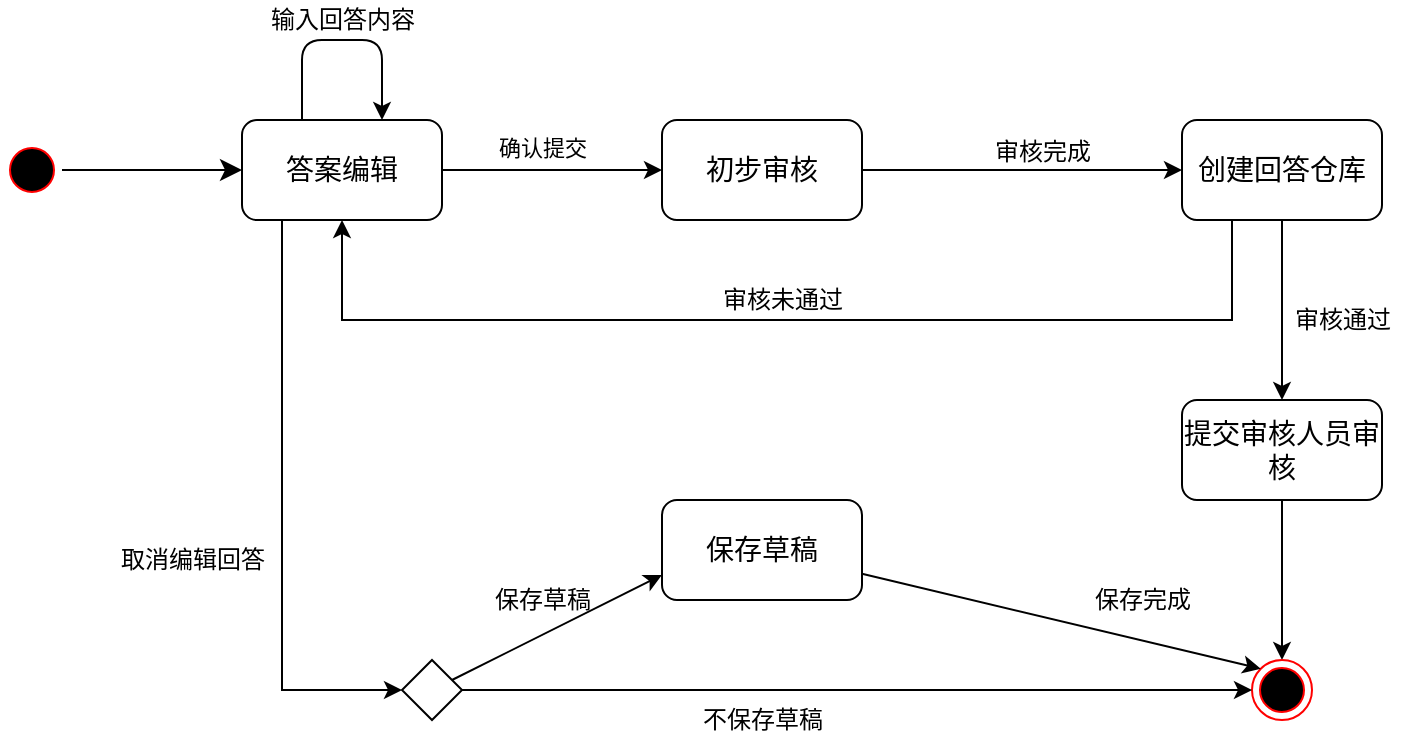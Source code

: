 <mxfile version="14.1.9" type="device"><diagram id="Lfb8w6XnNflY_-WWRmdo" name="Page-1"><mxGraphModel dx="1038" dy="504" grid="1" gridSize="10" guides="1" tooltips="1" connect="1" arrows="1" fold="1" page="1" pageScale="1" pageWidth="827" pageHeight="1169" math="0" shadow="0"><root><mxCell id="0"/><mxCell id="1" parent="0"/><mxCell id="oKtCIzd-poYApitSjtDD-1" value="" style="ellipse;html=1;shape=startState;fillColor=#000000;strokeColor=#ff0000;" parent="1" vertex="1"><mxGeometry x="50" y="200" width="30" height="30" as="geometry"/></mxCell><mxCell id="oKtCIzd-poYApitSjtDD-2" value="" style="html=1;verticalAlign=bottom;endArrow=classic;endSize=8;exitX=1;exitY=0.5;exitDx=0;exitDy=0;entryX=0;entryY=0.5;entryDx=0;entryDy=0;endFill=1;" parent="1" source="oKtCIzd-poYApitSjtDD-1" target="oKtCIzd-poYApitSjtDD-3" edge="1"><mxGeometry relative="1" as="geometry"><mxPoint x="140" y="215" as="targetPoint"/></mxGeometry></mxCell><mxCell id="oKtCIzd-poYApitSjtDD-7" style="edgeStyle=none;rounded=0;orthogonalLoop=1;jettySize=auto;html=1;strokeColor=#000000;" parent="1" source="oKtCIzd-poYApitSjtDD-3" target="oKtCIzd-poYApitSjtDD-6" edge="1"><mxGeometry relative="1" as="geometry"><Array as="points"><mxPoint x="320" y="215"/></Array></mxGeometry></mxCell><mxCell id="oKtCIzd-poYApitSjtDD-8" value="确认提交" style="edgeLabel;html=1;align=center;verticalAlign=middle;resizable=0;points=[];" parent="oKtCIzd-poYApitSjtDD-7" vertex="1" connectable="0"><mxGeometry x="0.054" y="-3" relative="1" as="geometry"><mxPoint x="-8" y="-14" as="offset"/></mxGeometry></mxCell><mxCell id="oKtCIzd-poYApitSjtDD-16" style="edgeStyle=orthogonalEdgeStyle;rounded=0;orthogonalLoop=1;jettySize=auto;html=1;entryX=0;entryY=0.5;entryDx=0;entryDy=0;endArrow=classic;endFill=1;strokeColor=#000000;" parent="1" source="oKtCIzd-poYApitSjtDD-3" target="oKtCIzd-poYApitSjtDD-15" edge="1"><mxGeometry relative="1" as="geometry"><Array as="points"><mxPoint x="190" y="475"/></Array></mxGeometry></mxCell><mxCell id="oKtCIzd-poYApitSjtDD-3" value="&lt;font style=&quot;font-size: 14px&quot;&gt;答案编辑&lt;/font&gt;" style="rounded=1;whiteSpace=wrap;html=1;" parent="1" vertex="1"><mxGeometry x="170" y="190" width="100" height="50" as="geometry"/></mxCell><mxCell id="oKtCIzd-poYApitSjtDD-4" value="" style="endArrow=classic;html=1;strokeColor=#000000;" parent="1" edge="1"><mxGeometry width="50" height="50" relative="1" as="geometry"><mxPoint x="200" y="190" as="sourcePoint"/><mxPoint x="240" y="190" as="targetPoint"/><Array as="points"><mxPoint x="200" y="150"/><mxPoint x="240" y="150"/></Array></mxGeometry></mxCell><mxCell id="oKtCIzd-poYApitSjtDD-5" value="输入回答内容" style="text;html=1;align=center;verticalAlign=middle;resizable=0;points=[];autosize=1;" parent="1" vertex="1"><mxGeometry x="175" y="130" width="90" height="20" as="geometry"/></mxCell><mxCell id="oKtCIzd-poYApitSjtDD-9" style="edgeStyle=orthogonalEdgeStyle;rounded=0;orthogonalLoop=1;jettySize=auto;html=1;entryX=0.5;entryY=1;entryDx=0;entryDy=0;endArrow=classic;endFill=1;strokeColor=#000000;exitX=0.25;exitY=1;exitDx=0;exitDy=0;" parent="1" source="oKtCIzd-poYApitSjtDD-11" target="oKtCIzd-poYApitSjtDD-3" edge="1"><mxGeometry relative="1" as="geometry"><Array as="points"><mxPoint x="665" y="290"/><mxPoint x="220" y="290"/></Array></mxGeometry></mxCell><mxCell id="oKtCIzd-poYApitSjtDD-12" style="edgeStyle=orthogonalEdgeStyle;rounded=0;orthogonalLoop=1;jettySize=auto;html=1;endArrow=classic;endFill=1;strokeColor=#000000;" parent="1" source="oKtCIzd-poYApitSjtDD-6" target="oKtCIzd-poYApitSjtDD-11" edge="1"><mxGeometry relative="1" as="geometry"/></mxCell><mxCell id="oKtCIzd-poYApitSjtDD-6" value="&lt;font style=&quot;font-size: 14px&quot;&gt;初步审核&lt;/font&gt;" style="rounded=1;whiteSpace=wrap;html=1;" parent="1" vertex="1"><mxGeometry x="380" y="190" width="100" height="50" as="geometry"/></mxCell><mxCell id="oKtCIzd-poYApitSjtDD-10" value="审核未通过" style="text;html=1;align=center;verticalAlign=middle;resizable=0;points=[];autosize=1;" parent="1" vertex="1"><mxGeometry x="400" y="270" width="80" height="20" as="geometry"/></mxCell><mxCell id="oKtCIzd-poYApitSjtDD-14" style="rounded=0;orthogonalLoop=1;jettySize=auto;html=1;entryX=0.5;entryY=0;entryDx=0;entryDy=0;endArrow=classic;endFill=1;strokeColor=#000000;" parent="1" source="89nMZzXN6LU6JSvJ9HDX-3" target="oKtCIzd-poYApitSjtDD-13" edge="1"><mxGeometry relative="1" as="geometry"/></mxCell><mxCell id="oKtCIzd-poYApitSjtDD-11" value="&lt;font style=&quot;font-size: 14px&quot;&gt;创建回答仓库&lt;/font&gt;" style="rounded=1;whiteSpace=wrap;html=1;" parent="1" vertex="1"><mxGeometry x="640" y="190" width="100" height="50" as="geometry"/></mxCell><mxCell id="oKtCIzd-poYApitSjtDD-13" value="" style="ellipse;html=1;shape=endState;fillColor=#000000;strokeColor=#ff0000;" parent="1" vertex="1"><mxGeometry x="675" y="460" width="30" height="30" as="geometry"/></mxCell><mxCell id="oKtCIzd-poYApitSjtDD-18" style="rounded=0;orthogonalLoop=1;jettySize=auto;html=1;endArrow=classic;endFill=1;strokeColor=#000000;" parent="1" source="oKtCIzd-poYApitSjtDD-15" target="oKtCIzd-poYApitSjtDD-13" edge="1"><mxGeometry relative="1" as="geometry"/></mxCell><mxCell id="oKtCIzd-poYApitSjtDD-23" style="edgeStyle=none;rounded=0;orthogonalLoop=1;jettySize=auto;html=1;entryX=0;entryY=0.75;entryDx=0;entryDy=0;endArrow=classic;endFill=1;strokeColor=#000000;" parent="1" source="oKtCIzd-poYApitSjtDD-15" target="oKtCIzd-poYApitSjtDD-21" edge="1"><mxGeometry relative="1" as="geometry"/></mxCell><mxCell id="oKtCIzd-poYApitSjtDD-15" value="" style="rhombus;whiteSpace=wrap;html=1;" parent="1" vertex="1"><mxGeometry x="250" y="460" width="30" height="30" as="geometry"/></mxCell><mxCell id="oKtCIzd-poYApitSjtDD-17" value="取消编辑回答" style="text;html=1;align=center;verticalAlign=middle;resizable=0;points=[];autosize=1;" parent="1" vertex="1"><mxGeometry x="100" y="400" width="90" height="20" as="geometry"/></mxCell><mxCell id="oKtCIzd-poYApitSjtDD-19" value="不保存草稿" style="text;html=1;align=center;verticalAlign=middle;resizable=0;points=[];autosize=1;" parent="1" vertex="1"><mxGeometry x="390" y="480" width="80" height="20" as="geometry"/></mxCell><mxCell id="oKtCIzd-poYApitSjtDD-22" style="edgeStyle=none;rounded=0;orthogonalLoop=1;jettySize=auto;html=1;entryX=0;entryY=0;entryDx=0;entryDy=0;endArrow=classic;endFill=1;strokeColor=#000000;" parent="1" source="oKtCIzd-poYApitSjtDD-21" target="oKtCIzd-poYApitSjtDD-13" edge="1"><mxGeometry relative="1" as="geometry"/></mxCell><mxCell id="oKtCIzd-poYApitSjtDD-21" value="&lt;font style=&quot;font-size: 14px&quot;&gt;保存草稿&lt;/font&gt;" style="rounded=1;whiteSpace=wrap;html=1;" parent="1" vertex="1"><mxGeometry x="380" y="380" width="100" height="50" as="geometry"/></mxCell><mxCell id="oKtCIzd-poYApitSjtDD-24" value="保存草稿" style="text;html=1;align=center;verticalAlign=middle;resizable=0;points=[];autosize=1;" parent="1" vertex="1"><mxGeometry x="290" y="420" width="60" height="20" as="geometry"/></mxCell><mxCell id="oKtCIzd-poYApitSjtDD-25" value="保存完成" style="text;html=1;align=center;verticalAlign=middle;resizable=0;points=[];autosize=1;" parent="1" vertex="1"><mxGeometry x="590" y="420" width="60" height="20" as="geometry"/></mxCell><mxCell id="89nMZzXN6LU6JSvJ9HDX-1" value="审核完成" style="text;html=1;align=center;verticalAlign=middle;resizable=0;points=[];autosize=1;" vertex="1" parent="1"><mxGeometry x="540" y="196" width="60" height="20" as="geometry"/></mxCell><mxCell id="89nMZzXN6LU6JSvJ9HDX-3" value="&lt;font style=&quot;font-size: 14px&quot;&gt;提交审核人员审核&lt;/font&gt;" style="rounded=1;whiteSpace=wrap;html=1;" vertex="1" parent="1"><mxGeometry x="640" y="330" width="100" height="50" as="geometry"/></mxCell><mxCell id="89nMZzXN6LU6JSvJ9HDX-4" style="rounded=0;orthogonalLoop=1;jettySize=auto;html=1;entryX=0.5;entryY=0;entryDx=0;entryDy=0;endArrow=classic;endFill=1;strokeColor=#000000;" edge="1" parent="1" source="oKtCIzd-poYApitSjtDD-11" target="89nMZzXN6LU6JSvJ9HDX-3"><mxGeometry relative="1" as="geometry"><mxPoint x="690" y="240" as="sourcePoint"/><mxPoint x="690" y="500" as="targetPoint"/></mxGeometry></mxCell><mxCell id="89nMZzXN6LU6JSvJ9HDX-5" value="审核通过" style="text;html=1;align=center;verticalAlign=middle;resizable=0;points=[];autosize=1;" vertex="1" parent="1"><mxGeometry x="690" y="280" width="60" height="20" as="geometry"/></mxCell></root></mxGraphModel></diagram></mxfile>